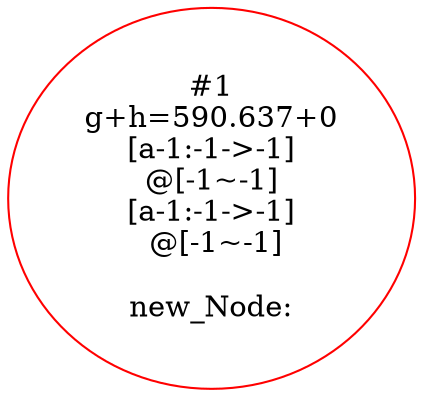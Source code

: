 digraph G {
size = "5,5";
center = true;
1 [label="#1
g+h=590.637+0
[a-1:-1->-1]
@[-1~-1]
[a-1:-1->-1]
 @[-1~-1]

new_Node:
"]
1 [color=red]
}
